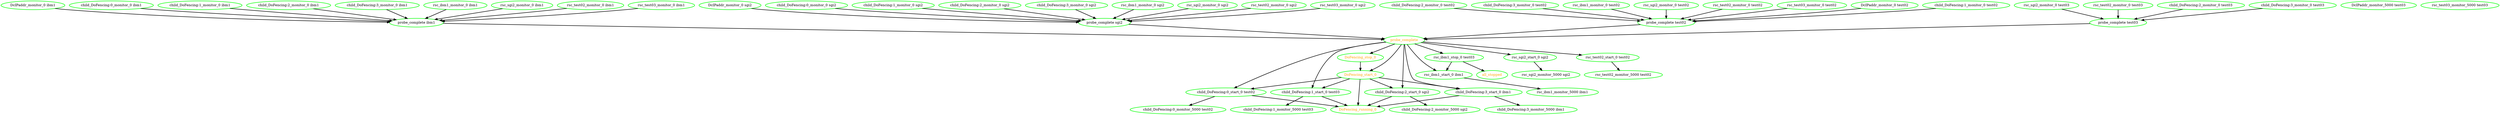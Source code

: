 digraph "g" {
"DcIPaddr_monitor_0 ibm1" -> "probe_complete ibm1" [ style = bold]
"DcIPaddr_monitor_0 ibm1" [ style=bold color="green" fontcolor="black"  ]
"DcIPaddr_monitor_0 sgi2" -> "probe_complete sgi2" [ style = bold]
"DcIPaddr_monitor_0 sgi2" [ style=bold color="green" fontcolor="black"  ]
"DcIPaddr_monitor_0 test02" -> "probe_complete test02" [ style = bold]
"DcIPaddr_monitor_0 test02" [ style=bold color="green" fontcolor="black"  ]
"DcIPaddr_monitor_5000 test03" [ style=bold color="green" fontcolor="black"  ]
"DoFencing_running_0" [ style=bold color="green" fontcolor="orange"  ]
"DoFencing_start_0" -> "DoFencing_running_0" [ style = bold]
"DoFencing_start_0" -> "child_DoFencing:0_start_0 test02" [ style = bold]
"DoFencing_start_0" -> "child_DoFencing:1_start_0 test03" [ style = bold]
"DoFencing_start_0" -> "child_DoFencing:2_start_0 sgi2" [ style = bold]
"DoFencing_start_0" -> "child_DoFencing:3_start_0 ibm1" [ style = bold]
"DoFencing_start_0" [ style=bold color="green" fontcolor="orange"  ]
"DoFencing_stop_0" -> "DoFencing_start_0" [ style = bold]
"DoFencing_stop_0" [ style=bold color="green" fontcolor="orange"  ]
"all_stopped" [ style=bold color="green" fontcolor="orange"  ]
"child_DoFencing:0_monitor_0 ibm1" -> "probe_complete ibm1" [ style = bold]
"child_DoFencing:0_monitor_0 ibm1" [ style=bold color="green" fontcolor="black"  ]
"child_DoFencing:0_monitor_0 sgi2" -> "probe_complete sgi2" [ style = bold]
"child_DoFencing:0_monitor_0 sgi2" [ style=bold color="green" fontcolor="black"  ]
"child_DoFencing:0_monitor_5000 test02" [ style=bold color="green" fontcolor="black"  ]
"child_DoFencing:0_start_0 test02" -> "DoFencing_running_0" [ style = bold]
"child_DoFencing:0_start_0 test02" -> "child_DoFencing:0_monitor_5000 test02" [ style = bold]
"child_DoFencing:0_start_0 test02" [ style=bold color="green" fontcolor="black"  ]
"child_DoFencing:1_monitor_0 ibm1" -> "probe_complete ibm1" [ style = bold]
"child_DoFencing:1_monitor_0 ibm1" [ style=bold color="green" fontcolor="black"  ]
"child_DoFencing:1_monitor_0 sgi2" -> "probe_complete sgi2" [ style = bold]
"child_DoFencing:1_monitor_0 sgi2" [ style=bold color="green" fontcolor="black"  ]
"child_DoFencing:1_monitor_0 test02" -> "probe_complete test02" [ style = bold]
"child_DoFencing:1_monitor_0 test02" [ style=bold color="green" fontcolor="black"  ]
"child_DoFencing:1_monitor_5000 test03" [ style=bold color="green" fontcolor="black"  ]
"child_DoFencing:1_start_0 test03" -> "DoFencing_running_0" [ style = bold]
"child_DoFencing:1_start_0 test03" -> "child_DoFencing:1_monitor_5000 test03" [ style = bold]
"child_DoFencing:1_start_0 test03" [ style=bold color="green" fontcolor="black"  ]
"child_DoFencing:2_monitor_0 ibm1" -> "probe_complete ibm1" [ style = bold]
"child_DoFencing:2_monitor_0 ibm1" [ style=bold color="green" fontcolor="black"  ]
"child_DoFencing:2_monitor_0 sgi2" -> "probe_complete sgi2" [ style = bold]
"child_DoFencing:2_monitor_0 sgi2" [ style=bold color="green" fontcolor="black"  ]
"child_DoFencing:2_monitor_0 test02" -> "probe_complete test02" [ style = bold]
"child_DoFencing:2_monitor_0 test02" [ style=bold color="green" fontcolor="black"  ]
"child_DoFencing:2_monitor_0 test03" -> "probe_complete test03" [ style = bold]
"child_DoFencing:2_monitor_0 test03" [ style=bold color="green" fontcolor="black"  ]
"child_DoFencing:2_monitor_5000 sgi2" [ style=bold color="green" fontcolor="black"  ]
"child_DoFencing:2_start_0 sgi2" -> "DoFencing_running_0" [ style = bold]
"child_DoFencing:2_start_0 sgi2" -> "child_DoFencing:2_monitor_5000 sgi2" [ style = bold]
"child_DoFencing:2_start_0 sgi2" [ style=bold color="green" fontcolor="black"  ]
"child_DoFencing:3_monitor_0 ibm1" -> "probe_complete ibm1" [ style = bold]
"child_DoFencing:3_monitor_0 ibm1" [ style=bold color="green" fontcolor="black"  ]
"child_DoFencing:3_monitor_0 sgi2" -> "probe_complete sgi2" [ style = bold]
"child_DoFencing:3_monitor_0 sgi2" [ style=bold color="green" fontcolor="black"  ]
"child_DoFencing:3_monitor_0 test02" -> "probe_complete test02" [ style = bold]
"child_DoFencing:3_monitor_0 test02" [ style=bold color="green" fontcolor="black"  ]
"child_DoFencing:3_monitor_0 test03" -> "probe_complete test03" [ style = bold]
"child_DoFencing:3_monitor_0 test03" [ style=bold color="green" fontcolor="black"  ]
"child_DoFencing:3_monitor_5000 ibm1" [ style=bold color="green" fontcolor="black"  ]
"child_DoFencing:3_start_0 ibm1" -> "DoFencing_running_0" [ style = bold]
"child_DoFencing:3_start_0 ibm1" -> "child_DoFencing:3_monitor_5000 ibm1" [ style = bold]
"child_DoFencing:3_start_0 ibm1" [ style=bold color="green" fontcolor="black"  ]
"probe_complete ibm1" -> "probe_complete" [ style = bold]
"probe_complete ibm1" [ style=bold color="green" fontcolor="black"  ]
"probe_complete sgi2" -> "probe_complete" [ style = bold]
"probe_complete sgi2" [ style=bold color="green" fontcolor="black"  ]
"probe_complete test02" -> "probe_complete" [ style = bold]
"probe_complete test02" [ style=bold color="green" fontcolor="black"  ]
"probe_complete test03" -> "probe_complete" [ style = bold]
"probe_complete test03" [ style=bold color="green" fontcolor="black"  ]
"probe_complete" -> "DoFencing_start_0" [ style = bold]
"probe_complete" -> "DoFencing_stop_0" [ style = bold]
"probe_complete" -> "child_DoFencing:0_start_0 test02" [ style = bold]
"probe_complete" -> "child_DoFencing:1_start_0 test03" [ style = bold]
"probe_complete" -> "child_DoFencing:2_start_0 sgi2" [ style = bold]
"probe_complete" -> "child_DoFencing:3_start_0 ibm1" [ style = bold]
"probe_complete" -> "rsc_ibm1_start_0 ibm1" [ style = bold]
"probe_complete" -> "rsc_ibm1_stop_0 test03" [ style = bold]
"probe_complete" -> "rsc_sgi2_start_0 sgi2" [ style = bold]
"probe_complete" -> "rsc_test02_start_0 test02" [ style = bold]
"probe_complete" [ style=bold color="green" fontcolor="orange"  ]
"rsc_ibm1_monitor_0 ibm1" -> "probe_complete ibm1" [ style = bold]
"rsc_ibm1_monitor_0 ibm1" [ style=bold color="green" fontcolor="black"  ]
"rsc_ibm1_monitor_0 sgi2" -> "probe_complete sgi2" [ style = bold]
"rsc_ibm1_monitor_0 sgi2" [ style=bold color="green" fontcolor="black"  ]
"rsc_ibm1_monitor_0 test02" -> "probe_complete test02" [ style = bold]
"rsc_ibm1_monitor_0 test02" [ style=bold color="green" fontcolor="black"  ]
"rsc_ibm1_monitor_5000 ibm1" [ style=bold color="green" fontcolor="black"  ]
"rsc_ibm1_start_0 ibm1" -> "rsc_ibm1_monitor_5000 ibm1" [ style = bold]
"rsc_ibm1_start_0 ibm1" [ style=bold color="green" fontcolor="black"  ]
"rsc_ibm1_stop_0 test03" -> "all_stopped" [ style = bold]
"rsc_ibm1_stop_0 test03" -> "rsc_ibm1_start_0 ibm1" [ style = bold]
"rsc_ibm1_stop_0 test03" [ style=bold color="green" fontcolor="black"  ]
"rsc_sgi2_monitor_0 ibm1" -> "probe_complete ibm1" [ style = bold]
"rsc_sgi2_monitor_0 ibm1" [ style=bold color="green" fontcolor="black"  ]
"rsc_sgi2_monitor_0 sgi2" -> "probe_complete sgi2" [ style = bold]
"rsc_sgi2_monitor_0 sgi2" [ style=bold color="green" fontcolor="black"  ]
"rsc_sgi2_monitor_0 test02" -> "probe_complete test02" [ style = bold]
"rsc_sgi2_monitor_0 test02" [ style=bold color="green" fontcolor="black"  ]
"rsc_sgi2_monitor_0 test03" -> "probe_complete test03" [ style = bold]
"rsc_sgi2_monitor_0 test03" [ style=bold color="green" fontcolor="black"  ]
"rsc_sgi2_monitor_5000 sgi2" [ style=bold color="green" fontcolor="black"  ]
"rsc_sgi2_start_0 sgi2" -> "rsc_sgi2_monitor_5000 sgi2" [ style = bold]
"rsc_sgi2_start_0 sgi2" [ style=bold color="green" fontcolor="black"  ]
"rsc_test02_monitor_0 ibm1" -> "probe_complete ibm1" [ style = bold]
"rsc_test02_monitor_0 ibm1" [ style=bold color="green" fontcolor="black"  ]
"rsc_test02_monitor_0 sgi2" -> "probe_complete sgi2" [ style = bold]
"rsc_test02_monitor_0 sgi2" [ style=bold color="green" fontcolor="black"  ]
"rsc_test02_monitor_0 test02" -> "probe_complete test02" [ style = bold]
"rsc_test02_monitor_0 test02" [ style=bold color="green" fontcolor="black"  ]
"rsc_test02_monitor_0 test03" -> "probe_complete test03" [ style = bold]
"rsc_test02_monitor_0 test03" [ style=bold color="green" fontcolor="black"  ]
"rsc_test02_monitor_5000 test02" [ style=bold color="green" fontcolor="black"  ]
"rsc_test02_start_0 test02" -> "rsc_test02_monitor_5000 test02" [ style = bold]
"rsc_test02_start_0 test02" [ style=bold color="green" fontcolor="black"  ]
"rsc_test03_monitor_0 ibm1" -> "probe_complete ibm1" [ style = bold]
"rsc_test03_monitor_0 ibm1" [ style=bold color="green" fontcolor="black"  ]
"rsc_test03_monitor_0 sgi2" -> "probe_complete sgi2" [ style = bold]
"rsc_test03_monitor_0 sgi2" [ style=bold color="green" fontcolor="black"  ]
"rsc_test03_monitor_0 test02" -> "probe_complete test02" [ style = bold]
"rsc_test03_monitor_0 test02" [ style=bold color="green" fontcolor="black"  ]
"rsc_test03_monitor_5000 test03" [ style=bold color="green" fontcolor="black"  ]
}
